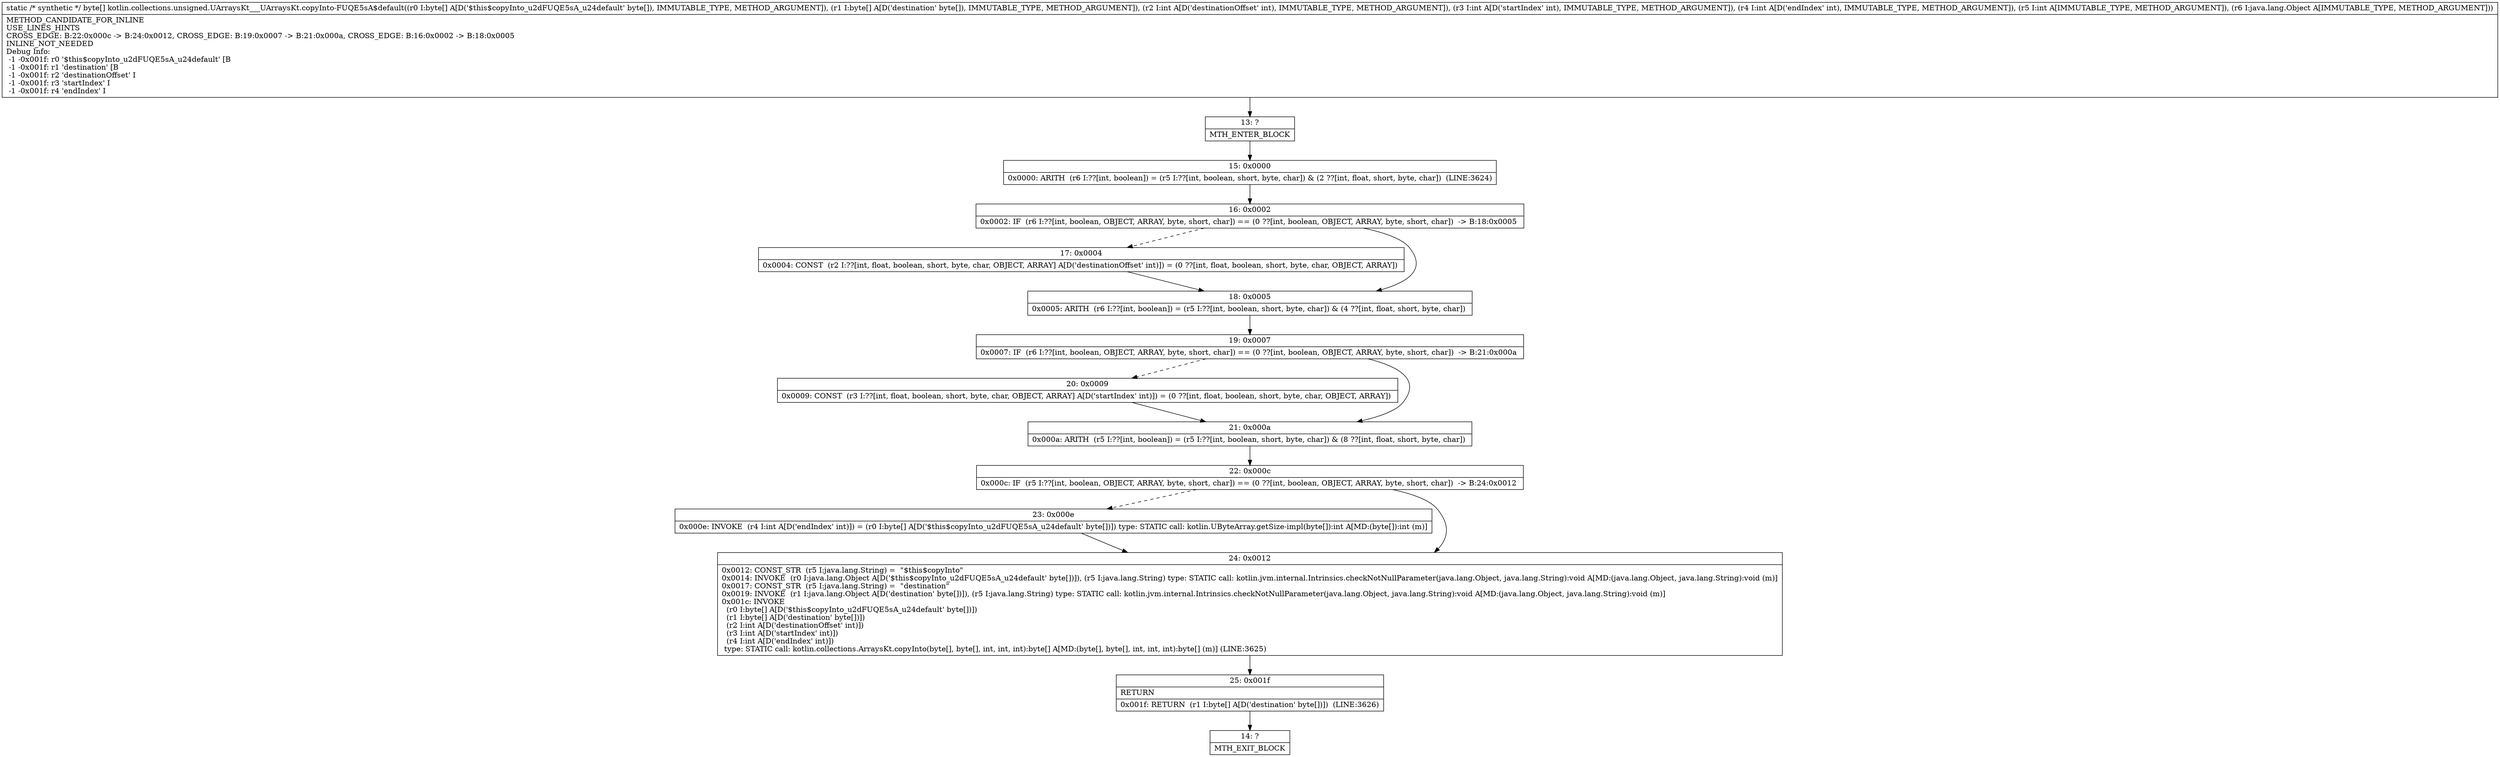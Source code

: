 digraph "CFG forkotlin.collections.unsigned.UArraysKt___UArraysKt.copyInto\-FUQE5sA$default([B[BIIIILjava\/lang\/Object;)[B" {
Node_13 [shape=record,label="{13\:\ ?|MTH_ENTER_BLOCK\l}"];
Node_15 [shape=record,label="{15\:\ 0x0000|0x0000: ARITH  (r6 I:??[int, boolean]) = (r5 I:??[int, boolean, short, byte, char]) & (2 ??[int, float, short, byte, char])  (LINE:3624)\l}"];
Node_16 [shape=record,label="{16\:\ 0x0002|0x0002: IF  (r6 I:??[int, boolean, OBJECT, ARRAY, byte, short, char]) == (0 ??[int, boolean, OBJECT, ARRAY, byte, short, char])  \-\> B:18:0x0005 \l}"];
Node_17 [shape=record,label="{17\:\ 0x0004|0x0004: CONST  (r2 I:??[int, float, boolean, short, byte, char, OBJECT, ARRAY] A[D('destinationOffset' int)]) = (0 ??[int, float, boolean, short, byte, char, OBJECT, ARRAY]) \l}"];
Node_18 [shape=record,label="{18\:\ 0x0005|0x0005: ARITH  (r6 I:??[int, boolean]) = (r5 I:??[int, boolean, short, byte, char]) & (4 ??[int, float, short, byte, char]) \l}"];
Node_19 [shape=record,label="{19\:\ 0x0007|0x0007: IF  (r6 I:??[int, boolean, OBJECT, ARRAY, byte, short, char]) == (0 ??[int, boolean, OBJECT, ARRAY, byte, short, char])  \-\> B:21:0x000a \l}"];
Node_20 [shape=record,label="{20\:\ 0x0009|0x0009: CONST  (r3 I:??[int, float, boolean, short, byte, char, OBJECT, ARRAY] A[D('startIndex' int)]) = (0 ??[int, float, boolean, short, byte, char, OBJECT, ARRAY]) \l}"];
Node_21 [shape=record,label="{21\:\ 0x000a|0x000a: ARITH  (r5 I:??[int, boolean]) = (r5 I:??[int, boolean, short, byte, char]) & (8 ??[int, float, short, byte, char]) \l}"];
Node_22 [shape=record,label="{22\:\ 0x000c|0x000c: IF  (r5 I:??[int, boolean, OBJECT, ARRAY, byte, short, char]) == (0 ??[int, boolean, OBJECT, ARRAY, byte, short, char])  \-\> B:24:0x0012 \l}"];
Node_23 [shape=record,label="{23\:\ 0x000e|0x000e: INVOKE  (r4 I:int A[D('endIndex' int)]) = (r0 I:byte[] A[D('$this$copyInto_u2dFUQE5sA_u24default' byte[])]) type: STATIC call: kotlin.UByteArray.getSize\-impl(byte[]):int A[MD:(byte[]):int (m)]\l}"];
Node_24 [shape=record,label="{24\:\ 0x0012|0x0012: CONST_STR  (r5 I:java.lang.String) =  \"$this$copyInto\" \l0x0014: INVOKE  (r0 I:java.lang.Object A[D('$this$copyInto_u2dFUQE5sA_u24default' byte[])]), (r5 I:java.lang.String) type: STATIC call: kotlin.jvm.internal.Intrinsics.checkNotNullParameter(java.lang.Object, java.lang.String):void A[MD:(java.lang.Object, java.lang.String):void (m)]\l0x0017: CONST_STR  (r5 I:java.lang.String) =  \"destination\" \l0x0019: INVOKE  (r1 I:java.lang.Object A[D('destination' byte[])]), (r5 I:java.lang.String) type: STATIC call: kotlin.jvm.internal.Intrinsics.checkNotNullParameter(java.lang.Object, java.lang.String):void A[MD:(java.lang.Object, java.lang.String):void (m)]\l0x001c: INVOKE  \l  (r0 I:byte[] A[D('$this$copyInto_u2dFUQE5sA_u24default' byte[])])\l  (r1 I:byte[] A[D('destination' byte[])])\l  (r2 I:int A[D('destinationOffset' int)])\l  (r3 I:int A[D('startIndex' int)])\l  (r4 I:int A[D('endIndex' int)])\l type: STATIC call: kotlin.collections.ArraysKt.copyInto(byte[], byte[], int, int, int):byte[] A[MD:(byte[], byte[], int, int, int):byte[] (m)] (LINE:3625)\l}"];
Node_25 [shape=record,label="{25\:\ 0x001f|RETURN\l|0x001f: RETURN  (r1 I:byte[] A[D('destination' byte[])])  (LINE:3626)\l}"];
Node_14 [shape=record,label="{14\:\ ?|MTH_EXIT_BLOCK\l}"];
MethodNode[shape=record,label="{static \/* synthetic *\/ byte[] kotlin.collections.unsigned.UArraysKt___UArraysKt.copyInto\-FUQE5sA$default((r0 I:byte[] A[D('$this$copyInto_u2dFUQE5sA_u24default' byte[]), IMMUTABLE_TYPE, METHOD_ARGUMENT]), (r1 I:byte[] A[D('destination' byte[]), IMMUTABLE_TYPE, METHOD_ARGUMENT]), (r2 I:int A[D('destinationOffset' int), IMMUTABLE_TYPE, METHOD_ARGUMENT]), (r3 I:int A[D('startIndex' int), IMMUTABLE_TYPE, METHOD_ARGUMENT]), (r4 I:int A[D('endIndex' int), IMMUTABLE_TYPE, METHOD_ARGUMENT]), (r5 I:int A[IMMUTABLE_TYPE, METHOD_ARGUMENT]), (r6 I:java.lang.Object A[IMMUTABLE_TYPE, METHOD_ARGUMENT]))  | METHOD_CANDIDATE_FOR_INLINE\lUSE_LINES_HINTS\lCROSS_EDGE: B:22:0x000c \-\> B:24:0x0012, CROSS_EDGE: B:19:0x0007 \-\> B:21:0x000a, CROSS_EDGE: B:16:0x0002 \-\> B:18:0x0005\lINLINE_NOT_NEEDED\lDebug Info:\l  \-1 \-0x001f: r0 '$this$copyInto_u2dFUQE5sA_u24default' [B\l  \-1 \-0x001f: r1 'destination' [B\l  \-1 \-0x001f: r2 'destinationOffset' I\l  \-1 \-0x001f: r3 'startIndex' I\l  \-1 \-0x001f: r4 'endIndex' I\l}"];
MethodNode -> Node_13;Node_13 -> Node_15;
Node_15 -> Node_16;
Node_16 -> Node_17[style=dashed];
Node_16 -> Node_18;
Node_17 -> Node_18;
Node_18 -> Node_19;
Node_19 -> Node_20[style=dashed];
Node_19 -> Node_21;
Node_20 -> Node_21;
Node_21 -> Node_22;
Node_22 -> Node_23[style=dashed];
Node_22 -> Node_24;
Node_23 -> Node_24;
Node_24 -> Node_25;
Node_25 -> Node_14;
}

